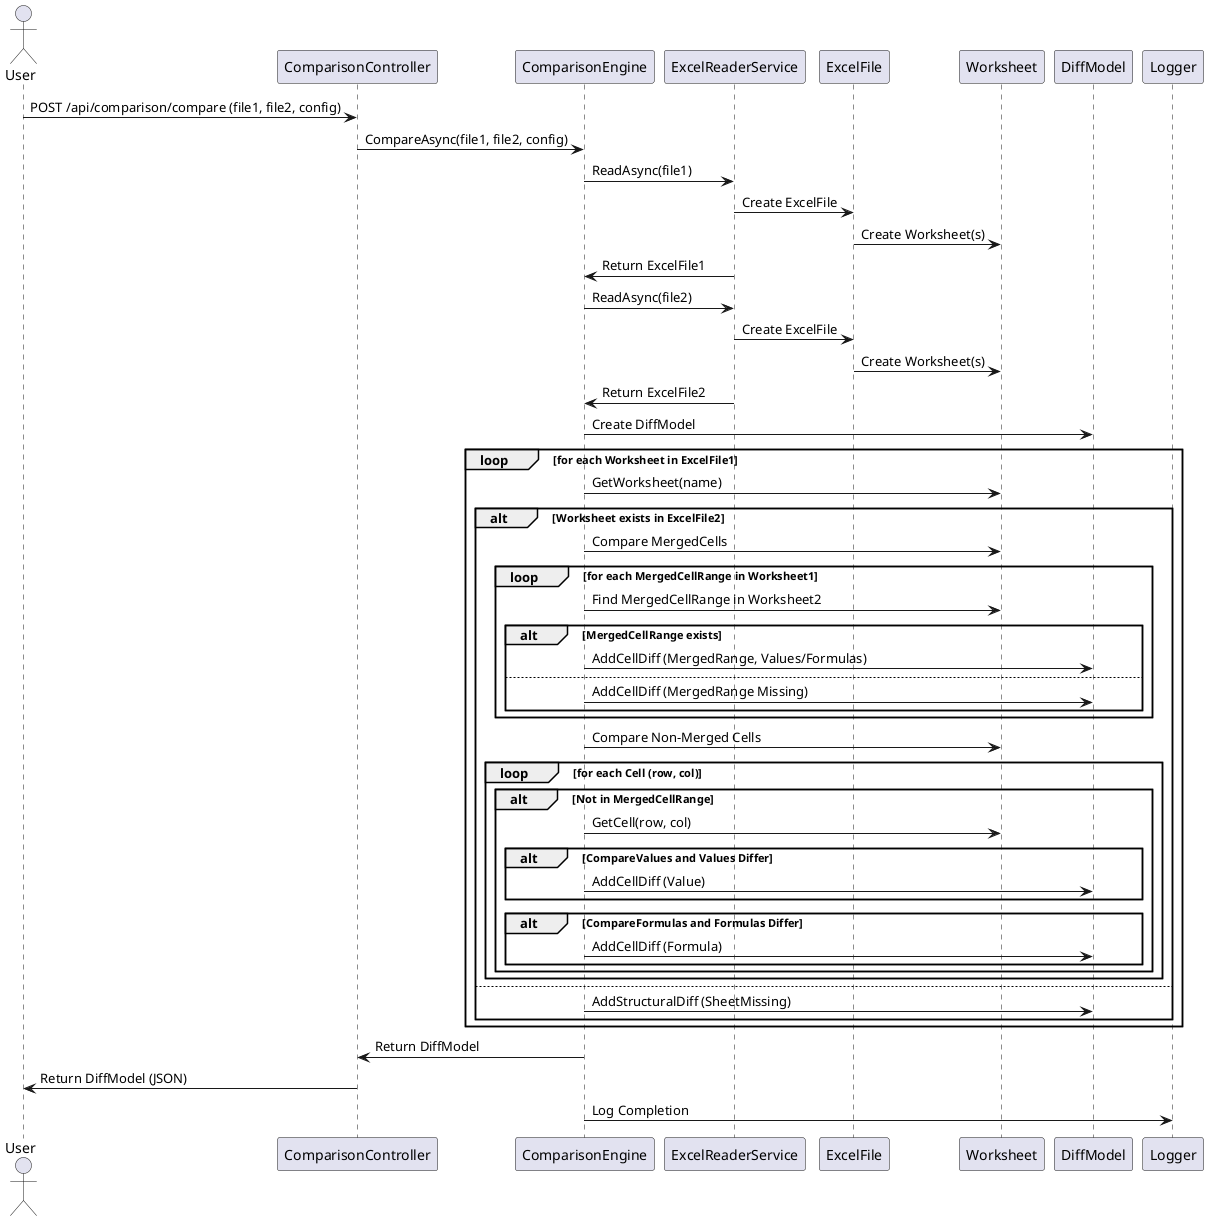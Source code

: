 @startuml ComparisonEngine Workflow

actor User
participant "ComparisonController" as Controller
participant "ComparisonEngine" as Engine
participant "ExcelReaderService" as Reader
participant "ExcelFile" as File
participant "Worksheet" as Sheet
participant "DiffModel" as Diff

User -> Controller: POST /api/comparison/compare (file1, file2, config)
Controller -> Engine: CompareAsync(file1, file2, config)
Engine -> Reader: ReadAsync(file1)
Reader -> File: Create ExcelFile
File -> Sheet: Create Worksheet(s)
Reader -> Engine: Return ExcelFile1
Engine -> Reader: ReadAsync(file2)
Reader -> File: Create ExcelFile
File -> Sheet: Create Worksheet(s)
Reader -> Engine: Return ExcelFile2
Engine -> Diff: Create DiffModel
loop for each Worksheet in ExcelFile1
    Engine -> Sheet: GetWorksheet(name)
    alt Worksheet exists in ExcelFile2
        Engine -> Sheet: Compare MergedCells
        loop for each MergedCellRange in Worksheet1
            Engine -> Sheet: Find MergedCellRange in Worksheet2
            alt MergedCellRange exists
                Engine -> Diff: AddCellDiff (MergedRange, Values/Formulas)
            else
                Engine -> Diff: AddCellDiff (MergedRange Missing)
            end
        end
        Engine -> Sheet: Compare Non-Merged Cells
        loop for each Cell (row, col)
            alt Not in MergedCellRange
                Engine -> Sheet: GetCell(row, col)
                alt CompareValues and Values Differ
                    Engine -> Diff: AddCellDiff (Value)
                end
                alt CompareFormulas and Formulas Differ
                    Engine -> Diff: AddCellDiff (Formula)
                end
            end
        end
    else
        Engine -> Diff: AddStructuralDiff (SheetMissing)
    end
end
Engine -> Controller: Return DiffModel
Controller -> User: Return DiffModel (JSON)
Engine -> Logger: Log Completion

@enduml